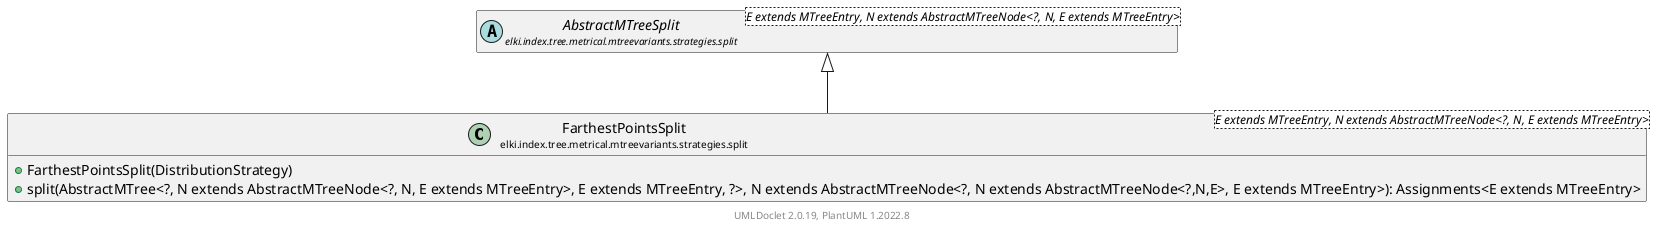 @startuml
    remove .*\.(Instance|Par|Parameterizer|Factory)$
    set namespaceSeparator none
    hide empty fields
    hide empty methods

    class "<size:14>FarthestPointsSplit\n<size:10>elki.index.tree.metrical.mtreevariants.strategies.split" as elki.index.tree.metrical.mtreevariants.strategies.split.FarthestPointsSplit<E extends MTreeEntry, N extends AbstractMTreeNode<?, N, E extends MTreeEntry>> [[FarthestPointsSplit.html]] {
        +FarthestPointsSplit(DistributionStrategy)
        +split(AbstractMTree<?, N extends AbstractMTreeNode<?, N, E extends MTreeEntry>, E extends MTreeEntry, ?>, N extends AbstractMTreeNode<?, N extends AbstractMTreeNode<?,N,E>, E extends MTreeEntry>): Assignments<E extends MTreeEntry>
    }

    abstract class "<size:14>AbstractMTreeSplit\n<size:10>elki.index.tree.metrical.mtreevariants.strategies.split" as elki.index.tree.metrical.mtreevariants.strategies.split.AbstractMTreeSplit<E extends MTreeEntry, N extends AbstractMTreeNode<?, N, E extends MTreeEntry>> [[AbstractMTreeSplit.html]]
    class "<size:14>FarthestPointsSplit.Par\n<size:10>elki.index.tree.metrical.mtreevariants.strategies.split" as elki.index.tree.metrical.mtreevariants.strategies.split.FarthestPointsSplit.Par<E extends MTreeEntry, N extends AbstractMTreeNode<?, N, E extends MTreeEntry>>

    elki.index.tree.metrical.mtreevariants.strategies.split.AbstractMTreeSplit <|-- elki.index.tree.metrical.mtreevariants.strategies.split.FarthestPointsSplit
    elki.index.tree.metrical.mtreevariants.strategies.split.FarthestPointsSplit +-- elki.index.tree.metrical.mtreevariants.strategies.split.FarthestPointsSplit.Par

    center footer UMLDoclet 2.0.19, PlantUML 1.2022.8
@enduml
